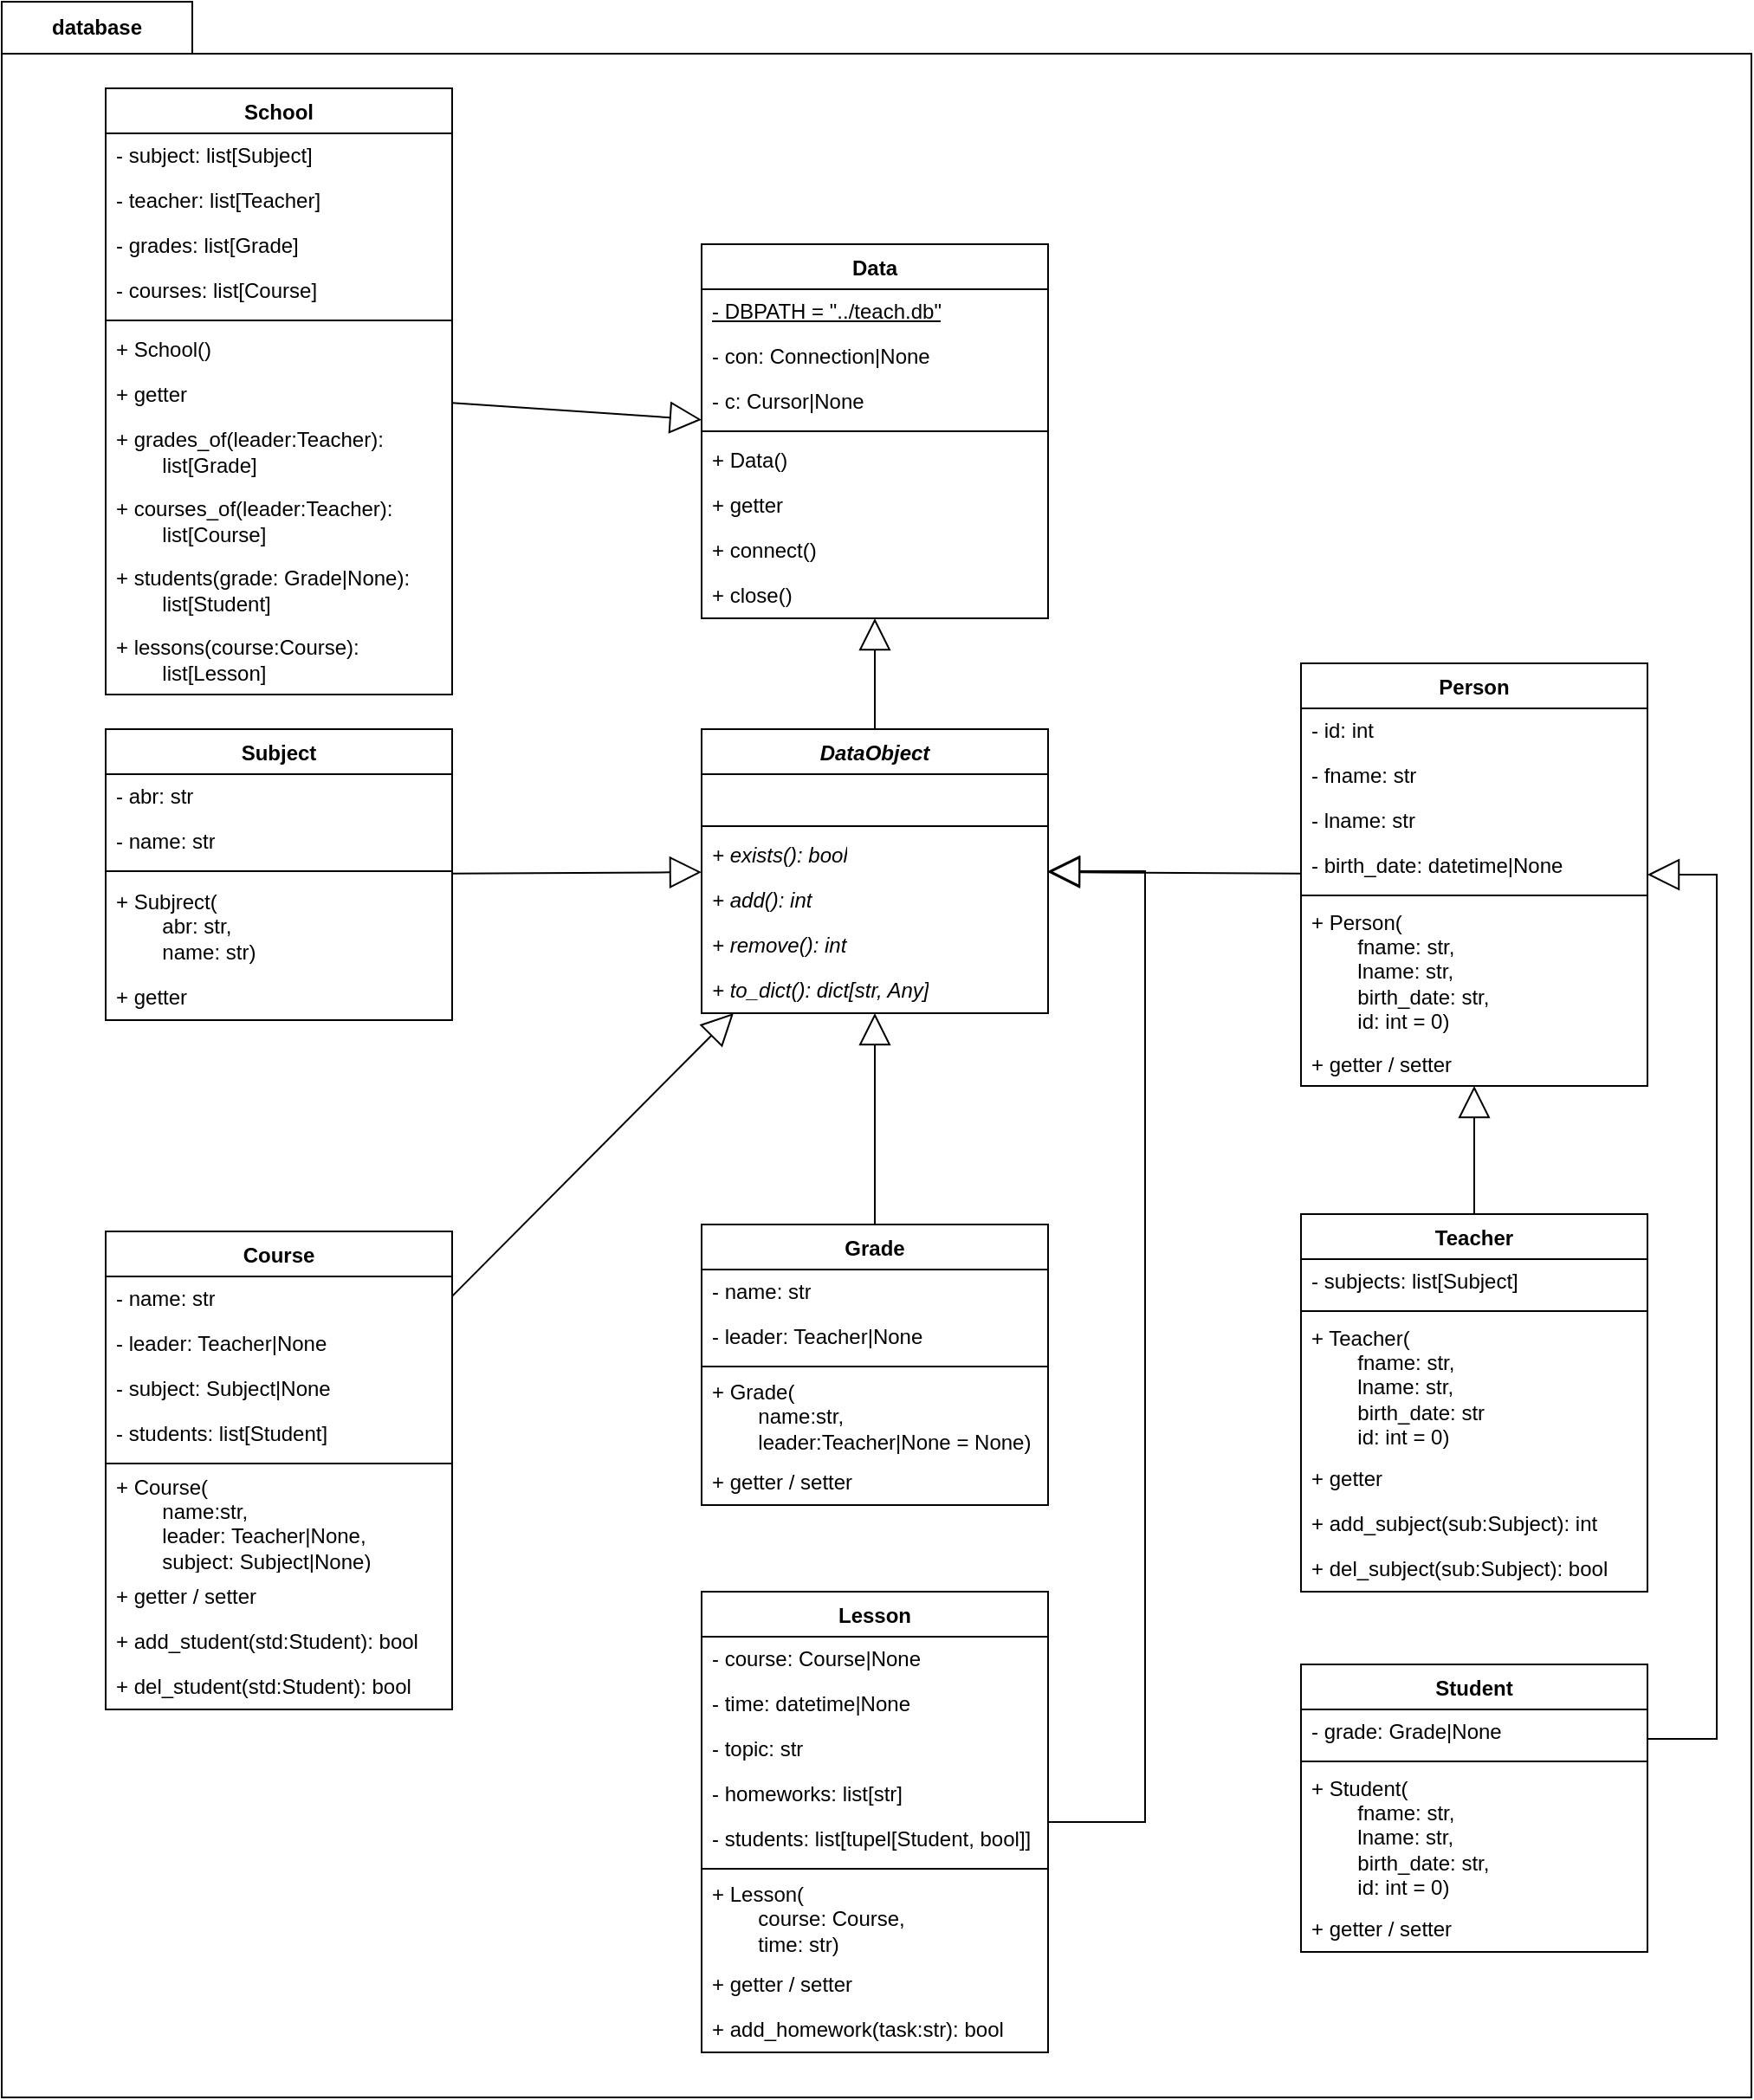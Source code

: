 <mxfile version="26.2.13">
  <diagram name="Page-1" id="PVhxKs5UIoAoCetLRb1k">
    <mxGraphModel dx="1775" dy="617" grid="1" gridSize="10" guides="1" tooltips="1" connect="1" arrows="1" fold="1" page="1" pageScale="1" pageWidth="827" pageHeight="1169" math="0" shadow="0">
      <root>
        <mxCell id="0" />
        <mxCell id="1" parent="0" />
        <mxCell id="Gi3EhoX5HovJHJI8W7zg-54" value="database" style="shape=folder;fontStyle=1;tabWidth=110;tabHeight=30;tabPosition=left;html=1;boundedLbl=1;labelInHeader=1;container=1;collapsible=0;whiteSpace=wrap;" vertex="1" parent="1">
          <mxGeometry x="-90" y="10" width="1010" height="1210" as="geometry" />
        </mxCell>
        <mxCell id="Gi3EhoX5HovJHJI8W7zg-55" value="" style="html=1;strokeColor=none;resizeWidth=1;resizeHeight=1;fillColor=none;part=1;connectable=0;allowArrows=0;deletable=0;whiteSpace=wrap;" vertex="1" parent="Gi3EhoX5HovJHJI8W7zg-54">
          <mxGeometry width="1010" relative="1" as="geometry">
            <mxPoint y="30" as="offset" />
          </mxGeometry>
        </mxCell>
        <mxCell id="Gi3EhoX5HovJHJI8W7zg-212" value="Course" style="swimlane;fontStyle=1;align=center;verticalAlign=top;childLayout=stackLayout;horizontal=1;startSize=26;horizontalStack=0;resizeParent=1;resizeParentMax=0;resizeLast=0;collapsible=1;marginBottom=0;whiteSpace=wrap;html=1;" vertex="1" parent="Gi3EhoX5HovJHJI8W7zg-54">
          <mxGeometry x="60" y="710" width="200" height="276" as="geometry" />
        </mxCell>
        <mxCell id="Gi3EhoX5HovJHJI8W7zg-213" value="- name: str" style="text;strokeColor=none;fillColor=none;align=left;verticalAlign=middle;spacingLeft=4;spacingRight=4;overflow=hidden;rotatable=0;points=[[0,0.5],[1,0.5]];portConstraint=eastwest;whiteSpace=wrap;html=1;" vertex="1" parent="Gi3EhoX5HovJHJI8W7zg-212">
          <mxGeometry y="26" width="200" height="26" as="geometry" />
        </mxCell>
        <mxCell id="Gi3EhoX5HovJHJI8W7zg-214" value="- leader: Teacher|None" style="text;strokeColor=none;fillColor=none;align=left;verticalAlign=middle;spacingLeft=4;spacingRight=4;overflow=hidden;rotatable=0;points=[[0,0.5],[1,0.5]];portConstraint=eastwest;whiteSpace=wrap;html=1;" vertex="1" parent="Gi3EhoX5HovJHJI8W7zg-212">
          <mxGeometry y="52" width="200" height="26" as="geometry" />
        </mxCell>
        <mxCell id="Gi3EhoX5HovJHJI8W7zg-215" value="- subject: Subject|None" style="text;strokeColor=none;fillColor=none;align=left;verticalAlign=middle;spacingLeft=4;spacingRight=4;overflow=hidden;rotatable=0;points=[[0,0.5],[1,0.5]];portConstraint=eastwest;whiteSpace=wrap;html=1;" vertex="1" parent="Gi3EhoX5HovJHJI8W7zg-212">
          <mxGeometry y="78" width="200" height="26" as="geometry" />
        </mxCell>
        <mxCell id="Gi3EhoX5HovJHJI8W7zg-216" value="- students: list[Student]" style="text;strokeColor=none;fillColor=none;align=left;verticalAlign=middle;spacingLeft=4;spacingRight=4;overflow=hidden;rotatable=0;points=[[0,0.5],[1,0.5]];portConstraint=eastwest;whiteSpace=wrap;html=1;" vertex="1" parent="Gi3EhoX5HovJHJI8W7zg-212">
          <mxGeometry y="104" width="200" height="26" as="geometry" />
        </mxCell>
        <mxCell id="Gi3EhoX5HovJHJI8W7zg-217" value="" style="line;strokeWidth=1;fillColor=none;align=left;verticalAlign=middle;spacingTop=-1;spacingLeft=3;spacingRight=3;rotatable=0;labelPosition=right;points=[];portConstraint=eastwest;strokeColor=inherit;" vertex="1" parent="Gi3EhoX5HovJHJI8W7zg-212">
          <mxGeometry y="130" width="200" height="8" as="geometry" />
        </mxCell>
        <mxCell id="Gi3EhoX5HovJHJI8W7zg-218" value="&lt;div&gt;+ Course(&lt;/div&gt;&lt;div&gt;&lt;span style=&quot;white-space: pre;&quot;&gt;&#x9;&lt;/span&gt;name:str,&lt;/div&gt;&lt;div&gt;&lt;span style=&quot;white-space: pre;&quot;&gt;&#x9;&lt;/span&gt;leader: Teacher|None,&lt;/div&gt;&lt;div&gt;&lt;span style=&quot;white-space: pre;&quot;&gt;&#x9;&lt;/span&gt;subject: Subject|None)&lt;br&gt;&lt;/div&gt;" style="text;strokeColor=none;fillColor=none;align=left;verticalAlign=middle;spacingLeft=4;spacingRight=4;overflow=hidden;rotatable=0;points=[[0,0.5],[1,0.5]];portConstraint=eastwest;whiteSpace=wrap;html=1;" vertex="1" parent="Gi3EhoX5HovJHJI8W7zg-212">
          <mxGeometry y="138" width="200" height="60" as="geometry" />
        </mxCell>
        <mxCell id="Gi3EhoX5HovJHJI8W7zg-219" value="+ getter / setter" style="text;strokeColor=none;fillColor=none;align=left;verticalAlign=middle;spacingLeft=4;spacingRight=4;overflow=hidden;rotatable=0;points=[[0,0.5],[1,0.5]];portConstraint=eastwest;whiteSpace=wrap;html=1;" vertex="1" parent="Gi3EhoX5HovJHJI8W7zg-212">
          <mxGeometry y="198" width="200" height="26" as="geometry" />
        </mxCell>
        <mxCell id="Gi3EhoX5HovJHJI8W7zg-220" value="+ add_student(std:Student): bool" style="text;strokeColor=none;fillColor=none;align=left;verticalAlign=middle;spacingLeft=4;spacingRight=4;overflow=hidden;rotatable=0;points=[[0,0.5],[1,0.5]];portConstraint=eastwest;whiteSpace=wrap;html=1;" vertex="1" parent="Gi3EhoX5HovJHJI8W7zg-212">
          <mxGeometry y="224" width="200" height="26" as="geometry" />
        </mxCell>
        <mxCell id="Gi3EhoX5HovJHJI8W7zg-221" value="+ del_student(std:Student): bool" style="text;strokeColor=none;fillColor=none;align=left;verticalAlign=middle;spacingLeft=4;spacingRight=4;overflow=hidden;rotatable=0;points=[[0,0.5],[1,0.5]];portConstraint=eastwest;whiteSpace=wrap;html=1;" vertex="1" parent="Gi3EhoX5HovJHJI8W7zg-212">
          <mxGeometry y="250" width="200" height="26" as="geometry" />
        </mxCell>
        <mxCell id="Gi3EhoX5HovJHJI8W7zg-145" value="Student" style="swimlane;fontStyle=1;align=center;verticalAlign=top;childLayout=stackLayout;horizontal=1;startSize=26;horizontalStack=0;resizeParent=1;resizeParentMax=0;resizeLast=0;collapsible=1;marginBottom=0;whiteSpace=wrap;html=1;" vertex="1" parent="1">
          <mxGeometry x="660" y="970" width="200" height="166" as="geometry" />
        </mxCell>
        <mxCell id="Gi3EhoX5HovJHJI8W7zg-146" value="- grade: Grade|None" style="text;strokeColor=none;fillColor=none;align=left;verticalAlign=middle;spacingLeft=4;spacingRight=4;overflow=hidden;rotatable=0;points=[[0,0.5],[1,0.5]];portConstraint=eastwest;whiteSpace=wrap;html=1;" vertex="1" parent="Gi3EhoX5HovJHJI8W7zg-145">
          <mxGeometry y="26" width="200" height="26" as="geometry" />
        </mxCell>
        <mxCell id="Gi3EhoX5HovJHJI8W7zg-147" value="" style="line;strokeWidth=1;fillColor=none;align=left;verticalAlign=middle;spacingTop=-1;spacingLeft=3;spacingRight=3;rotatable=0;labelPosition=right;points=[];portConstraint=eastwest;strokeColor=inherit;" vertex="1" parent="Gi3EhoX5HovJHJI8W7zg-145">
          <mxGeometry y="52" width="200" height="8" as="geometry" />
        </mxCell>
        <mxCell id="Gi3EhoX5HovJHJI8W7zg-148" value="&lt;div&gt;+ Student(&lt;/div&gt;&lt;div&gt;&lt;span style=&quot;white-space: pre;&quot;&gt;&#x9;&lt;/span&gt;fname: str,&lt;/div&gt;&lt;div&gt;&lt;span style=&quot;white-space: pre;&quot;&gt;&#x9;&lt;/span&gt;lname: str,&lt;/div&gt;&lt;div&gt;&lt;span style=&quot;white-space: pre;&quot;&gt;&#x9;&lt;/span&gt;birth_date: str,&lt;/div&gt;&lt;div&gt;&lt;span style=&quot;white-space: pre;&quot;&gt;&#x9;&lt;/span&gt;id: int = 0)&lt;br&gt;&lt;/div&gt;" style="text;strokeColor=none;fillColor=none;align=left;verticalAlign=middle;spacingLeft=4;spacingRight=4;overflow=hidden;rotatable=0;points=[[0,0.5],[1,0.5]];portConstraint=eastwest;whiteSpace=wrap;html=1;" vertex="1" parent="Gi3EhoX5HovJHJI8W7zg-145">
          <mxGeometry y="60" width="200" height="80" as="geometry" />
        </mxCell>
        <mxCell id="Gi3EhoX5HovJHJI8W7zg-149" value="+ getter / setter" style="text;strokeColor=none;fillColor=none;align=left;verticalAlign=middle;spacingLeft=4;spacingRight=4;overflow=hidden;rotatable=0;points=[[0,0.5],[1,0.5]];portConstraint=eastwest;whiteSpace=wrap;html=1;" vertex="1" parent="Gi3EhoX5HovJHJI8W7zg-145">
          <mxGeometry y="140" width="200" height="26" as="geometry" />
        </mxCell>
        <mxCell id="Gi3EhoX5HovJHJI8W7zg-150" value="Data" style="swimlane;fontStyle=1;align=center;verticalAlign=top;childLayout=stackLayout;horizontal=1;startSize=26;horizontalStack=0;resizeParent=1;resizeParentMax=0;resizeLast=0;collapsible=1;marginBottom=0;whiteSpace=wrap;html=1;" vertex="1" parent="1">
          <mxGeometry x="314" y="150" width="200" height="216" as="geometry" />
        </mxCell>
        <mxCell id="Gi3EhoX5HovJHJI8W7zg-151" value="- DBPATH = &quot;../teach.db&quot;" style="text;strokeColor=none;fillColor=none;align=left;verticalAlign=middle;spacingLeft=4;spacingRight=4;overflow=hidden;rotatable=0;points=[[0,0.5],[1,0.5]];portConstraint=eastwest;whiteSpace=wrap;html=1;fontStyle=4" vertex="1" parent="Gi3EhoX5HovJHJI8W7zg-150">
          <mxGeometry y="26" width="200" height="26" as="geometry" />
        </mxCell>
        <mxCell id="Gi3EhoX5HovJHJI8W7zg-152" value="- con: Connection|None" style="text;strokeColor=none;fillColor=none;align=left;verticalAlign=middle;spacingLeft=4;spacingRight=4;overflow=hidden;rotatable=0;points=[[0,0.5],[1,0.5]];portConstraint=eastwest;whiteSpace=wrap;html=1;" vertex="1" parent="Gi3EhoX5HovJHJI8W7zg-150">
          <mxGeometry y="52" width="200" height="26" as="geometry" />
        </mxCell>
        <mxCell id="Gi3EhoX5HovJHJI8W7zg-153" value="- c: Cursor|None" style="text;strokeColor=none;fillColor=none;align=left;verticalAlign=middle;spacingLeft=4;spacingRight=4;overflow=hidden;rotatable=0;points=[[0,0.5],[1,0.5]];portConstraint=eastwest;whiteSpace=wrap;html=1;" vertex="1" parent="Gi3EhoX5HovJHJI8W7zg-150">
          <mxGeometry y="78" width="200" height="26" as="geometry" />
        </mxCell>
        <mxCell id="Gi3EhoX5HovJHJI8W7zg-154" value="" style="line;strokeWidth=1;fillColor=none;align=left;verticalAlign=middle;spacingTop=-1;spacingLeft=3;spacingRight=3;rotatable=0;labelPosition=right;points=[];portConstraint=eastwest;strokeColor=inherit;" vertex="1" parent="Gi3EhoX5HovJHJI8W7zg-150">
          <mxGeometry y="104" width="200" height="8" as="geometry" />
        </mxCell>
        <mxCell id="Gi3EhoX5HovJHJI8W7zg-155" value="+ Data()" style="text;strokeColor=none;fillColor=none;align=left;verticalAlign=middle;spacingLeft=4;spacingRight=4;overflow=hidden;rotatable=0;points=[[0,0.5],[1,0.5]];portConstraint=eastwest;whiteSpace=wrap;html=1;" vertex="1" parent="Gi3EhoX5HovJHJI8W7zg-150">
          <mxGeometry y="112" width="200" height="26" as="geometry" />
        </mxCell>
        <mxCell id="Gi3EhoX5HovJHJI8W7zg-156" value="+ getter" style="text;strokeColor=none;fillColor=none;align=left;verticalAlign=middle;spacingLeft=4;spacingRight=4;overflow=hidden;rotatable=0;points=[[0,0.5],[1,0.5]];portConstraint=eastwest;whiteSpace=wrap;html=1;" vertex="1" parent="Gi3EhoX5HovJHJI8W7zg-150">
          <mxGeometry y="138" width="200" height="26" as="geometry" />
        </mxCell>
        <mxCell id="Gi3EhoX5HovJHJI8W7zg-157" value="+ connect()" style="text;strokeColor=none;fillColor=none;align=left;verticalAlign=middle;spacingLeft=4;spacingRight=4;overflow=hidden;rotatable=0;points=[[0,0.5],[1,0.5]];portConstraint=eastwest;whiteSpace=wrap;html=1;" vertex="1" parent="Gi3EhoX5HovJHJI8W7zg-150">
          <mxGeometry y="164" width="200" height="26" as="geometry" />
        </mxCell>
        <mxCell id="Gi3EhoX5HovJHJI8W7zg-158" value="+ close()" style="text;strokeColor=none;fillColor=none;align=left;verticalAlign=middle;spacingLeft=4;spacingRight=4;overflow=hidden;rotatable=0;points=[[0,0.5],[1,0.5]];portConstraint=eastwest;whiteSpace=wrap;html=1;" vertex="1" parent="Gi3EhoX5HovJHJI8W7zg-150">
          <mxGeometry y="190" width="200" height="26" as="geometry" />
        </mxCell>
        <mxCell id="Gi3EhoX5HovJHJI8W7zg-159" value="DataObject" style="swimlane;fontStyle=3;align=center;verticalAlign=top;childLayout=stackLayout;horizontal=1;startSize=26;horizontalStack=0;resizeParent=1;resizeParentMax=0;resizeLast=0;collapsible=1;marginBottom=0;whiteSpace=wrap;html=1;" vertex="1" parent="1">
          <mxGeometry x="314" y="430" width="200" height="164" as="geometry" />
        </mxCell>
        <mxCell id="Gi3EhoX5HovJHJI8W7zg-160" value="&amp;nbsp;" style="text;strokeColor=none;fillColor=none;align=left;verticalAlign=middle;spacingLeft=4;spacingRight=4;overflow=hidden;rotatable=0;points=[[0,0.5],[1,0.5]];portConstraint=eastwest;whiteSpace=wrap;html=1;" vertex="1" parent="Gi3EhoX5HovJHJI8W7zg-159">
          <mxGeometry y="26" width="200" height="26" as="geometry" />
        </mxCell>
        <mxCell id="Gi3EhoX5HovJHJI8W7zg-161" value="" style="line;strokeWidth=1;fillColor=none;align=left;verticalAlign=middle;spacingTop=-1;spacingLeft=3;spacingRight=3;rotatable=0;labelPosition=right;points=[];portConstraint=eastwest;strokeColor=inherit;" vertex="1" parent="Gi3EhoX5HovJHJI8W7zg-159">
          <mxGeometry y="52" width="200" height="8" as="geometry" />
        </mxCell>
        <mxCell id="Gi3EhoX5HovJHJI8W7zg-162" value="+ exists(): bool" style="text;strokeColor=none;fillColor=none;align=left;verticalAlign=middle;spacingLeft=4;spacingRight=4;overflow=hidden;rotatable=0;points=[[0,0.5],[1,0.5]];portConstraint=eastwest;whiteSpace=wrap;html=1;fontStyle=2" vertex="1" parent="Gi3EhoX5HovJHJI8W7zg-159">
          <mxGeometry y="60" width="200" height="26" as="geometry" />
        </mxCell>
        <mxCell id="Gi3EhoX5HovJHJI8W7zg-163" value="+ add(): int" style="text;strokeColor=none;fillColor=none;align=left;verticalAlign=middle;spacingLeft=4;spacingRight=4;overflow=hidden;rotatable=0;points=[[0,0.5],[1,0.5]];portConstraint=eastwest;whiteSpace=wrap;html=1;fontStyle=2" vertex="1" parent="Gi3EhoX5HovJHJI8W7zg-159">
          <mxGeometry y="86" width="200" height="26" as="geometry" />
        </mxCell>
        <mxCell id="Gi3EhoX5HovJHJI8W7zg-164" value="+ remove(): int" style="text;strokeColor=none;fillColor=none;align=left;verticalAlign=middle;spacingLeft=4;spacingRight=4;overflow=hidden;rotatable=0;points=[[0,0.5],[1,0.5]];portConstraint=eastwest;whiteSpace=wrap;html=1;fontStyle=2" vertex="1" parent="Gi3EhoX5HovJHJI8W7zg-159">
          <mxGeometry y="112" width="200" height="26" as="geometry" />
        </mxCell>
        <mxCell id="Gi3EhoX5HovJHJI8W7zg-165" value="+ to_dict(): dict[str, Any]" style="text;strokeColor=none;fillColor=none;align=left;verticalAlign=middle;spacingLeft=4;spacingRight=4;overflow=hidden;rotatable=0;points=[[0,0.5],[1,0.5]];portConstraint=eastwest;whiteSpace=wrap;html=1;fontStyle=2" vertex="1" parent="Gi3EhoX5HovJHJI8W7zg-159">
          <mxGeometry y="138" width="200" height="26" as="geometry" />
        </mxCell>
        <mxCell id="Gi3EhoX5HovJHJI8W7zg-166" value="" style="endArrow=block;endSize=16;endFill=0;html=1;rounded=0;edgeStyle=orthogonalEdgeStyle;" edge="1" parent="1" source="Gi3EhoX5HovJHJI8W7zg-145" target="Gi3EhoX5HovJHJI8W7zg-175">
          <mxGeometry width="160" relative="1" as="geometry">
            <mxPoint x="604" y="890" as="sourcePoint" />
            <mxPoint x="764" y="890" as="targetPoint" />
            <Array as="points">
              <mxPoint x="900" y="1013" />
              <mxPoint x="900" y="514" />
            </Array>
          </mxGeometry>
        </mxCell>
        <mxCell id="Gi3EhoX5HovJHJI8W7zg-167" value="" style="endArrow=block;endSize=16;endFill=0;html=1;rounded=0;" edge="1" parent="1" source="Gi3EhoX5HovJHJI8W7zg-159" target="Gi3EhoX5HovJHJI8W7zg-150">
          <mxGeometry width="160" relative="1" as="geometry">
            <mxPoint x="310" y="540" as="sourcePoint" />
            <mxPoint x="470" y="540" as="targetPoint" />
          </mxGeometry>
        </mxCell>
        <mxCell id="Gi3EhoX5HovJHJI8W7zg-168" value="Subject" style="swimlane;fontStyle=1;align=center;verticalAlign=top;childLayout=stackLayout;horizontal=1;startSize=26;horizontalStack=0;resizeParent=1;resizeParentMax=0;resizeLast=0;collapsible=1;marginBottom=0;whiteSpace=wrap;html=1;" vertex="1" parent="1">
          <mxGeometry x="-30" y="430" width="200" height="168" as="geometry" />
        </mxCell>
        <mxCell id="Gi3EhoX5HovJHJI8W7zg-169" value="- abr: str" style="text;strokeColor=none;fillColor=none;align=left;verticalAlign=middle;spacingLeft=4;spacingRight=4;overflow=hidden;rotatable=0;points=[[0,0.5],[1,0.5]];portConstraint=eastwest;whiteSpace=wrap;html=1;" vertex="1" parent="Gi3EhoX5HovJHJI8W7zg-168">
          <mxGeometry y="26" width="200" height="26" as="geometry" />
        </mxCell>
        <mxCell id="Gi3EhoX5HovJHJI8W7zg-170" value="- name: str" style="text;strokeColor=none;fillColor=none;align=left;verticalAlign=middle;spacingLeft=4;spacingRight=4;overflow=hidden;rotatable=0;points=[[0,0.5],[1,0.5]];portConstraint=eastwest;whiteSpace=wrap;html=1;" vertex="1" parent="Gi3EhoX5HovJHJI8W7zg-168">
          <mxGeometry y="52" width="200" height="26" as="geometry" />
        </mxCell>
        <mxCell id="Gi3EhoX5HovJHJI8W7zg-171" value="" style="line;strokeWidth=1;fillColor=none;align=left;verticalAlign=middle;spacingTop=-1;spacingLeft=3;spacingRight=3;rotatable=0;labelPosition=right;points=[];portConstraint=eastwest;strokeColor=inherit;" vertex="1" parent="Gi3EhoX5HovJHJI8W7zg-168">
          <mxGeometry y="78" width="200" height="8" as="geometry" />
        </mxCell>
        <mxCell id="Gi3EhoX5HovJHJI8W7zg-172" value="&lt;div&gt;+ Subjrect(&lt;/div&gt;&lt;div&gt;&lt;span style=&quot;white-space: pre;&quot;&gt;&#x9;&lt;/span&gt;abr: str,&lt;/div&gt;&lt;div&gt;&lt;span style=&quot;white-space: pre;&quot;&gt;&#x9;&lt;/span&gt;name: str)&lt;br&gt;&lt;/div&gt;" style="text;strokeColor=none;fillColor=none;align=left;verticalAlign=middle;spacingLeft=4;spacingRight=4;overflow=hidden;rotatable=0;points=[[0,0.5],[1,0.5]];portConstraint=eastwest;whiteSpace=wrap;html=1;" vertex="1" parent="Gi3EhoX5HovJHJI8W7zg-168">
          <mxGeometry y="86" width="200" height="56" as="geometry" />
        </mxCell>
        <mxCell id="Gi3EhoX5HovJHJI8W7zg-173" value="+ getter" style="text;strokeColor=none;fillColor=none;align=left;verticalAlign=middle;spacingLeft=4;spacingRight=4;overflow=hidden;rotatable=0;points=[[0,0.5],[1,0.5]];portConstraint=eastwest;whiteSpace=wrap;html=1;" vertex="1" parent="Gi3EhoX5HovJHJI8W7zg-168">
          <mxGeometry y="142" width="200" height="26" as="geometry" />
        </mxCell>
        <mxCell id="Gi3EhoX5HovJHJI8W7zg-174" value="" style="endArrow=block;endSize=16;endFill=0;html=1;rounded=0;" edge="1" parent="1" source="Gi3EhoX5HovJHJI8W7zg-168" target="Gi3EhoX5HovJHJI8W7zg-159">
          <mxGeometry width="160" relative="1" as="geometry">
            <mxPoint x="120" y="550" as="sourcePoint" />
            <mxPoint x="280" y="550" as="targetPoint" />
          </mxGeometry>
        </mxCell>
        <mxCell id="Gi3EhoX5HovJHJI8W7zg-175" value="Person" style="swimlane;fontStyle=1;align=center;verticalAlign=top;childLayout=stackLayout;horizontal=1;startSize=26;horizontalStack=0;resizeParent=1;resizeParentMax=0;resizeLast=0;collapsible=1;marginBottom=0;whiteSpace=wrap;html=1;" vertex="1" parent="1">
          <mxGeometry x="660" y="392" width="200" height="244" as="geometry" />
        </mxCell>
        <mxCell id="Gi3EhoX5HovJHJI8W7zg-176" value="- id: int" style="text;strokeColor=none;fillColor=none;align=left;verticalAlign=middle;spacingLeft=4;spacingRight=4;overflow=hidden;rotatable=0;points=[[0,0.5],[1,0.5]];portConstraint=eastwest;whiteSpace=wrap;html=1;" vertex="1" parent="Gi3EhoX5HovJHJI8W7zg-175">
          <mxGeometry y="26" width="200" height="26" as="geometry" />
        </mxCell>
        <mxCell id="Gi3EhoX5HovJHJI8W7zg-177" value="- fname: str" style="text;strokeColor=none;fillColor=none;align=left;verticalAlign=middle;spacingLeft=4;spacingRight=4;overflow=hidden;rotatable=0;points=[[0,0.5],[1,0.5]];portConstraint=eastwest;whiteSpace=wrap;html=1;" vertex="1" parent="Gi3EhoX5HovJHJI8W7zg-175">
          <mxGeometry y="52" width="200" height="26" as="geometry" />
        </mxCell>
        <mxCell id="Gi3EhoX5HovJHJI8W7zg-178" value="- lname: str" style="text;strokeColor=none;fillColor=none;align=left;verticalAlign=middle;spacingLeft=4;spacingRight=4;overflow=hidden;rotatable=0;points=[[0,0.5],[1,0.5]];portConstraint=eastwest;whiteSpace=wrap;html=1;" vertex="1" parent="Gi3EhoX5HovJHJI8W7zg-175">
          <mxGeometry y="78" width="200" height="26" as="geometry" />
        </mxCell>
        <mxCell id="Gi3EhoX5HovJHJI8W7zg-179" value="- birth_date: datetime|None" style="text;strokeColor=none;fillColor=none;align=left;verticalAlign=middle;spacingLeft=4;spacingRight=4;overflow=hidden;rotatable=0;points=[[0,0.5],[1,0.5]];portConstraint=eastwest;whiteSpace=wrap;html=1;" vertex="1" parent="Gi3EhoX5HovJHJI8W7zg-175">
          <mxGeometry y="104" width="200" height="26" as="geometry" />
        </mxCell>
        <mxCell id="Gi3EhoX5HovJHJI8W7zg-180" value="" style="line;strokeWidth=1;fillColor=none;align=left;verticalAlign=middle;spacingTop=-1;spacingLeft=3;spacingRight=3;rotatable=0;labelPosition=right;points=[];portConstraint=eastwest;strokeColor=inherit;" vertex="1" parent="Gi3EhoX5HovJHJI8W7zg-175">
          <mxGeometry y="130" width="200" height="8" as="geometry" />
        </mxCell>
        <mxCell id="Gi3EhoX5HovJHJI8W7zg-181" value="&lt;div&gt;+ Person(&lt;/div&gt;&lt;div&gt;&lt;span style=&quot;white-space: pre;&quot;&gt;&#x9;&lt;/span&gt;fname: str,&lt;/div&gt;&lt;div&gt;&lt;span style=&quot;white-space: pre;&quot;&gt;&#x9;&lt;/span&gt;lname: str,&lt;/div&gt;&lt;div&gt;&lt;span style=&quot;white-space: pre;&quot;&gt;&#x9;&lt;/span&gt;birth_date: str,&lt;/div&gt;&lt;div&gt;&lt;span style=&quot;white-space: pre;&quot;&gt;&#x9;&lt;/span&gt;id: int = 0)&lt;br&gt;&lt;/div&gt;" style="text;strokeColor=none;fillColor=none;align=left;verticalAlign=middle;spacingLeft=4;spacingRight=4;overflow=hidden;rotatable=0;points=[[0,0.5],[1,0.5]];portConstraint=eastwest;whiteSpace=wrap;html=1;" vertex="1" parent="Gi3EhoX5HovJHJI8W7zg-175">
          <mxGeometry y="138" width="200" height="80" as="geometry" />
        </mxCell>
        <mxCell id="Gi3EhoX5HovJHJI8W7zg-182" value="+ getter / setter" style="text;strokeColor=none;fillColor=none;align=left;verticalAlign=top;spacingLeft=4;spacingRight=4;overflow=hidden;rotatable=0;points=[[0,0.5],[1,0.5]];portConstraint=eastwest;whiteSpace=wrap;html=1;" vertex="1" parent="Gi3EhoX5HovJHJI8W7zg-175">
          <mxGeometry y="218" width="200" height="26" as="geometry" />
        </mxCell>
        <mxCell id="Gi3EhoX5HovJHJI8W7zg-183" value="" style="endArrow=block;endSize=16;endFill=0;html=1;rounded=0;" edge="1" parent="1" source="Gi3EhoX5HovJHJI8W7zg-175" target="Gi3EhoX5HovJHJI8W7zg-159">
          <mxGeometry width="160" relative="1" as="geometry">
            <mxPoint x="414" y="660" as="sourcePoint" />
            <mxPoint x="574" y="660" as="targetPoint" />
          </mxGeometry>
        </mxCell>
        <mxCell id="Gi3EhoX5HovJHJI8W7zg-184" value="Teacher" style="swimlane;fontStyle=1;align=center;verticalAlign=top;childLayout=stackLayout;horizontal=1;startSize=26;horizontalStack=0;resizeParent=1;resizeParentMax=0;resizeLast=0;collapsible=1;marginBottom=0;whiteSpace=wrap;html=1;" vertex="1" parent="1">
          <mxGeometry x="660" y="710" width="200" height="218" as="geometry" />
        </mxCell>
        <mxCell id="Gi3EhoX5HovJHJI8W7zg-185" value="- subjects: list[Subject]" style="text;strokeColor=none;fillColor=none;align=left;verticalAlign=middle;spacingLeft=4;spacingRight=4;overflow=hidden;rotatable=0;points=[[0,0.5],[1,0.5]];portConstraint=eastwest;whiteSpace=wrap;html=1;" vertex="1" parent="Gi3EhoX5HovJHJI8W7zg-184">
          <mxGeometry y="26" width="200" height="26" as="geometry" />
        </mxCell>
        <mxCell id="Gi3EhoX5HovJHJI8W7zg-186" value="" style="line;strokeWidth=1;fillColor=none;align=left;verticalAlign=middle;spacingTop=-1;spacingLeft=3;spacingRight=3;rotatable=0;labelPosition=right;points=[];portConstraint=eastwest;strokeColor=inherit;" vertex="1" parent="Gi3EhoX5HovJHJI8W7zg-184">
          <mxGeometry y="52" width="200" height="8" as="geometry" />
        </mxCell>
        <mxCell id="Gi3EhoX5HovJHJI8W7zg-187" value="&lt;div&gt;+ Teacher(&lt;/div&gt;&lt;div&gt;&lt;span style=&quot;white-space: pre;&quot;&gt;&#x9;&lt;/span&gt;fname: str,&lt;/div&gt;&lt;div&gt;&lt;span style=&quot;white-space: pre;&quot;&gt;&#x9;&lt;/span&gt;lname: str,&lt;/div&gt;&lt;div&gt;&lt;span style=&quot;white-space: pre;&quot;&gt;&#x9;&lt;/span&gt;birth_date: str&lt;/div&gt;&lt;div&gt;&lt;span style=&quot;white-space: pre;&quot;&gt;&#x9;&lt;/span&gt;id: int = 0)&lt;br&gt;&lt;/div&gt;" style="text;strokeColor=none;fillColor=none;align=left;verticalAlign=middle;spacingLeft=4;spacingRight=4;overflow=hidden;rotatable=0;points=[[0,0.5],[1,0.5]];portConstraint=eastwest;whiteSpace=wrap;html=1;" vertex="1" parent="Gi3EhoX5HovJHJI8W7zg-184">
          <mxGeometry y="60" width="200" height="80" as="geometry" />
        </mxCell>
        <mxCell id="Gi3EhoX5HovJHJI8W7zg-188" value="+ getter" style="text;strokeColor=none;fillColor=none;align=left;verticalAlign=middle;spacingLeft=4;spacingRight=4;overflow=hidden;rotatable=0;points=[[0,0.5],[1,0.5]];portConstraint=eastwest;whiteSpace=wrap;html=1;" vertex="1" parent="Gi3EhoX5HovJHJI8W7zg-184">
          <mxGeometry y="140" width="200" height="26" as="geometry" />
        </mxCell>
        <mxCell id="Gi3EhoX5HovJHJI8W7zg-189" value="+ add_subject(sub:Subject): int" style="text;strokeColor=none;fillColor=none;align=left;verticalAlign=middle;spacingLeft=4;spacingRight=4;overflow=hidden;rotatable=0;points=[[0,0.5],[1,0.5]];portConstraint=eastwest;whiteSpace=wrap;html=1;" vertex="1" parent="Gi3EhoX5HovJHJI8W7zg-184">
          <mxGeometry y="166" width="200" height="26" as="geometry" />
        </mxCell>
        <mxCell id="Gi3EhoX5HovJHJI8W7zg-190" value="+ del_subject(sub:Subject): bool" style="text;strokeColor=none;fillColor=none;align=left;verticalAlign=middle;spacingLeft=4;spacingRight=4;overflow=hidden;rotatable=0;points=[[0,0.5],[1,0.5]];portConstraint=eastwest;whiteSpace=wrap;html=1;" vertex="1" parent="Gi3EhoX5HovJHJI8W7zg-184">
          <mxGeometry y="192" width="200" height="26" as="geometry" />
        </mxCell>
        <mxCell id="Gi3EhoX5HovJHJI8W7zg-191" value="" style="endArrow=block;endSize=16;endFill=0;html=1;rounded=0;" edge="1" parent="1" source="Gi3EhoX5HovJHJI8W7zg-184" target="Gi3EhoX5HovJHJI8W7zg-175">
          <mxGeometry width="160" relative="1" as="geometry">
            <mxPoint x="604" y="650" as="sourcePoint" />
            <mxPoint x="764" y="650" as="targetPoint" />
          </mxGeometry>
        </mxCell>
        <mxCell id="Gi3EhoX5HovJHJI8W7zg-192" value="Grade" style="swimlane;fontStyle=1;align=center;verticalAlign=top;childLayout=stackLayout;horizontal=1;startSize=26;horizontalStack=0;resizeParent=1;resizeParentMax=0;resizeLast=0;collapsible=1;marginBottom=0;whiteSpace=wrap;html=1;" vertex="1" parent="1">
          <mxGeometry x="314" y="716" width="200" height="162" as="geometry" />
        </mxCell>
        <mxCell id="Gi3EhoX5HovJHJI8W7zg-193" value="- name: str" style="text;strokeColor=none;fillColor=none;align=left;verticalAlign=middle;spacingLeft=4;spacingRight=4;overflow=hidden;rotatable=0;points=[[0,0.5],[1,0.5]];portConstraint=eastwest;whiteSpace=wrap;html=1;" vertex="1" parent="Gi3EhoX5HovJHJI8W7zg-192">
          <mxGeometry y="26" width="200" height="26" as="geometry" />
        </mxCell>
        <mxCell id="Gi3EhoX5HovJHJI8W7zg-194" value="- leader: Teacher|None" style="text;strokeColor=none;fillColor=none;align=left;verticalAlign=middle;spacingLeft=4;spacingRight=4;overflow=hidden;rotatable=0;points=[[0,0.5],[1,0.5]];portConstraint=eastwest;whiteSpace=wrap;html=1;" vertex="1" parent="Gi3EhoX5HovJHJI8W7zg-192">
          <mxGeometry y="52" width="200" height="26" as="geometry" />
        </mxCell>
        <mxCell id="Gi3EhoX5HovJHJI8W7zg-195" value="" style="line;strokeWidth=1;fillColor=none;align=left;verticalAlign=middle;spacingTop=-1;spacingLeft=3;spacingRight=3;rotatable=0;labelPosition=right;points=[];portConstraint=eastwest;strokeColor=inherit;" vertex="1" parent="Gi3EhoX5HovJHJI8W7zg-192">
          <mxGeometry y="78" width="200" height="8" as="geometry" />
        </mxCell>
        <mxCell id="Gi3EhoX5HovJHJI8W7zg-196" value="&lt;div&gt;+ Grade(&lt;/div&gt;&lt;div&gt;&lt;span style=&quot;white-space: pre;&quot;&gt;&#x9;&lt;/span&gt;name:str,&lt;/div&gt;&lt;div&gt;&lt;span style=&quot;white-space: pre;&quot;&gt;&#x9;&lt;/span&gt;leader:Teacher|None = None)&lt;/div&gt;" style="text;strokeColor=none;fillColor=none;align=left;verticalAlign=middle;spacingLeft=4;spacingRight=4;overflow=hidden;rotatable=0;points=[[0,0.5],[1,0.5]];portConstraint=eastwest;whiteSpace=wrap;html=1;" vertex="1" parent="Gi3EhoX5HovJHJI8W7zg-192">
          <mxGeometry y="86" width="200" height="50" as="geometry" />
        </mxCell>
        <mxCell id="Gi3EhoX5HovJHJI8W7zg-197" value="+ getter / setter" style="text;strokeColor=none;fillColor=none;align=left;verticalAlign=middle;spacingLeft=4;spacingRight=4;overflow=hidden;rotatable=0;points=[[0,0.5],[1,0.5]];portConstraint=eastwest;whiteSpace=wrap;html=1;" vertex="1" parent="Gi3EhoX5HovJHJI8W7zg-192">
          <mxGeometry y="136" width="200" height="26" as="geometry" />
        </mxCell>
        <mxCell id="Gi3EhoX5HovJHJI8W7zg-198" value="" style="endArrow=block;endSize=16;endFill=0;html=1;rounded=0;" edge="1" parent="1" source="Gi3EhoX5HovJHJI8W7zg-192" target="Gi3EhoX5HovJHJI8W7zg-159">
          <mxGeometry width="160" relative="1" as="geometry">
            <mxPoint x="258" y="636" as="sourcePoint" />
            <mxPoint x="418" y="636" as="targetPoint" />
          </mxGeometry>
        </mxCell>
        <mxCell id="Gi3EhoX5HovJHJI8W7zg-199" value="School" style="swimlane;fontStyle=1;align=center;verticalAlign=top;childLayout=stackLayout;horizontal=1;startSize=26;horizontalStack=0;resizeParent=1;resizeParentMax=0;resizeLast=0;collapsible=1;marginBottom=0;whiteSpace=wrap;html=1;" vertex="1" parent="1">
          <mxGeometry x="-30" y="60" width="200" height="350" as="geometry" />
        </mxCell>
        <mxCell id="Gi3EhoX5HovJHJI8W7zg-200" value="- subject: list[Subject]" style="text;strokeColor=none;fillColor=none;align=left;verticalAlign=middle;spacingLeft=4;spacingRight=4;overflow=hidden;rotatable=0;points=[[0,0.5],[1,0.5]];portConstraint=eastwest;whiteSpace=wrap;html=1;" vertex="1" parent="Gi3EhoX5HovJHJI8W7zg-199">
          <mxGeometry y="26" width="200" height="26" as="geometry" />
        </mxCell>
        <mxCell id="Gi3EhoX5HovJHJI8W7zg-201" value="- teacher: list[Teacher]" style="text;strokeColor=none;fillColor=none;align=left;verticalAlign=middle;spacingLeft=4;spacingRight=4;overflow=hidden;rotatable=0;points=[[0,0.5],[1,0.5]];portConstraint=eastwest;whiteSpace=wrap;html=1;" vertex="1" parent="Gi3EhoX5HovJHJI8W7zg-199">
          <mxGeometry y="52" width="200" height="26" as="geometry" />
        </mxCell>
        <mxCell id="Gi3EhoX5HovJHJI8W7zg-202" value="- grades: list[Grade]" style="text;strokeColor=none;fillColor=none;align=left;verticalAlign=middle;spacingLeft=4;spacingRight=4;overflow=hidden;rotatable=0;points=[[0,0.5],[1,0.5]];portConstraint=eastwest;whiteSpace=wrap;html=1;" vertex="1" parent="Gi3EhoX5HovJHJI8W7zg-199">
          <mxGeometry y="78" width="200" height="26" as="geometry" />
        </mxCell>
        <mxCell id="Gi3EhoX5HovJHJI8W7zg-203" value="- courses: list[Course]" style="text;strokeColor=none;fillColor=none;align=left;verticalAlign=middle;spacingLeft=4;spacingRight=4;overflow=hidden;rotatable=0;points=[[0,0.5],[1,0.5]];portConstraint=eastwest;whiteSpace=wrap;html=1;" vertex="1" parent="Gi3EhoX5HovJHJI8W7zg-199">
          <mxGeometry y="104" width="200" height="26" as="geometry" />
        </mxCell>
        <mxCell id="Gi3EhoX5HovJHJI8W7zg-204" value="" style="line;strokeWidth=1;fillColor=none;align=left;verticalAlign=middle;spacingTop=-1;spacingLeft=3;spacingRight=3;rotatable=0;labelPosition=right;points=[];portConstraint=eastwest;strokeColor=inherit;" vertex="1" parent="Gi3EhoX5HovJHJI8W7zg-199">
          <mxGeometry y="130" width="200" height="8" as="geometry" />
        </mxCell>
        <mxCell id="Gi3EhoX5HovJHJI8W7zg-205" value="+ School()" style="text;strokeColor=none;fillColor=none;align=left;verticalAlign=middle;spacingLeft=4;spacingRight=4;overflow=hidden;rotatable=0;points=[[0,0.5],[1,0.5]];portConstraint=eastwest;whiteSpace=wrap;html=1;" vertex="1" parent="Gi3EhoX5HovJHJI8W7zg-199">
          <mxGeometry y="138" width="200" height="26" as="geometry" />
        </mxCell>
        <mxCell id="Gi3EhoX5HovJHJI8W7zg-206" value="+ getter" style="text;strokeColor=none;fillColor=none;align=left;verticalAlign=middle;spacingLeft=4;spacingRight=4;overflow=hidden;rotatable=0;points=[[0,0.5],[1,0.5]];portConstraint=eastwest;whiteSpace=wrap;html=1;" vertex="1" parent="Gi3EhoX5HovJHJI8W7zg-199">
          <mxGeometry y="164" width="200" height="26" as="geometry" />
        </mxCell>
        <mxCell id="Gi3EhoX5HovJHJI8W7zg-207" value="&lt;div&gt;+ grades_of(leader:Teacher):&lt;/div&gt;&lt;div&gt;&lt;span style=&quot;white-space: pre;&quot;&gt;&#x9;&lt;/span&gt;list[Grade]&lt;br&gt;&lt;/div&gt;" style="text;strokeColor=none;fillColor=none;align=left;verticalAlign=middle;spacingLeft=4;spacingRight=4;overflow=hidden;rotatable=0;points=[[0,0.5],[1,0.5]];portConstraint=eastwest;whiteSpace=wrap;html=1;" vertex="1" parent="Gi3EhoX5HovJHJI8W7zg-199">
          <mxGeometry y="190" width="200" height="40" as="geometry" />
        </mxCell>
        <mxCell id="Gi3EhoX5HovJHJI8W7zg-208" value="&lt;div&gt;+ courses_of(leader:Teacher):&lt;/div&gt;&lt;div&gt;&lt;span style=&quot;white-space: pre;&quot;&gt;&#x9;&lt;/span&gt;list[Course]&lt;br&gt;&lt;/div&gt;" style="text;strokeColor=none;fillColor=none;align=left;verticalAlign=middle;spacingLeft=4;spacingRight=4;overflow=hidden;rotatable=0;points=[[0,0.5],[1,0.5]];portConstraint=eastwest;whiteSpace=wrap;html=1;" vertex="1" parent="Gi3EhoX5HovJHJI8W7zg-199">
          <mxGeometry y="230" width="200" height="40" as="geometry" />
        </mxCell>
        <mxCell id="Gi3EhoX5HovJHJI8W7zg-209" value="&lt;div&gt;+ students(grade: Grade|None):&lt;/div&gt;&lt;div&gt;&lt;span style=&quot;white-space: pre;&quot;&gt;&#x9;&lt;/span&gt;list[Student]&lt;br&gt;&lt;/div&gt;" style="text;strokeColor=none;fillColor=none;align=left;verticalAlign=middle;spacingLeft=4;spacingRight=4;overflow=hidden;rotatable=0;points=[[0,0.5],[1,0.5]];portConstraint=eastwest;whiteSpace=wrap;html=1;" vertex="1" parent="Gi3EhoX5HovJHJI8W7zg-199">
          <mxGeometry y="270" width="200" height="40" as="geometry" />
        </mxCell>
        <mxCell id="Gi3EhoX5HovJHJI8W7zg-210" value="&lt;div&gt;+ lessons(course:Course):&lt;/div&gt;&lt;div&gt;&lt;span style=&quot;white-space: pre;&quot;&gt;&#x9;&lt;/span&gt;list[Lesson]&lt;br&gt;&lt;/div&gt;" style="text;strokeColor=none;fillColor=none;align=left;verticalAlign=middle;spacingLeft=4;spacingRight=4;overflow=hidden;rotatable=0;points=[[0,0.5],[1,0.5]];portConstraint=eastwest;whiteSpace=wrap;html=1;" vertex="1" parent="Gi3EhoX5HovJHJI8W7zg-199">
          <mxGeometry y="310" width="200" height="40" as="geometry" />
        </mxCell>
        <mxCell id="Gi3EhoX5HovJHJI8W7zg-211" value="" style="endArrow=block;endSize=16;endFill=0;html=1;rounded=0;" edge="1" parent="1" source="Gi3EhoX5HovJHJI8W7zg-199" target="Gi3EhoX5HovJHJI8W7zg-150">
          <mxGeometry width="160" relative="1" as="geometry">
            <mxPoint x="60.0" y="110" as="sourcePoint" />
            <mxPoint x="70" y="90" as="targetPoint" />
          </mxGeometry>
        </mxCell>
        <mxCell id="Gi3EhoX5HovJHJI8W7zg-222" value="" style="endArrow=block;endSize=16;endFill=0;html=1;rounded=0;" edge="1" parent="1" source="Gi3EhoX5HovJHJI8W7zg-212" target="Gi3EhoX5HovJHJI8W7zg-159">
          <mxGeometry width="160" relative="1" as="geometry">
            <mxPoint x="70.0" y="680" as="sourcePoint" />
            <mxPoint x="80" y="660" as="targetPoint" />
          </mxGeometry>
        </mxCell>
        <mxCell id="Gi3EhoX5HovJHJI8W7zg-223" value="Lesson" style="swimlane;fontStyle=1;align=center;verticalAlign=top;childLayout=stackLayout;horizontal=1;startSize=26;horizontalStack=0;resizeParent=1;resizeParentMax=0;resizeLast=0;collapsible=1;marginBottom=0;whiteSpace=wrap;html=1;" vertex="1" parent="1">
          <mxGeometry x="314" y="928" width="200" height="266" as="geometry" />
        </mxCell>
        <mxCell id="Gi3EhoX5HovJHJI8W7zg-224" value="- course: Course|None" style="text;strokeColor=none;fillColor=none;align=left;verticalAlign=middle;spacingLeft=4;spacingRight=4;overflow=hidden;rotatable=0;points=[[0,0.5],[1,0.5]];portConstraint=eastwest;whiteSpace=wrap;html=1;" vertex="1" parent="Gi3EhoX5HovJHJI8W7zg-223">
          <mxGeometry y="26" width="200" height="26" as="geometry" />
        </mxCell>
        <mxCell id="Gi3EhoX5HovJHJI8W7zg-225" value="- time: datetime|None" style="text;strokeColor=none;fillColor=none;align=left;verticalAlign=middle;spacingLeft=4;spacingRight=4;overflow=hidden;rotatable=0;points=[[0,0.5],[1,0.5]];portConstraint=eastwest;whiteSpace=wrap;html=1;" vertex="1" parent="Gi3EhoX5HovJHJI8W7zg-223">
          <mxGeometry y="52" width="200" height="26" as="geometry" />
        </mxCell>
        <mxCell id="Gi3EhoX5HovJHJI8W7zg-226" value="- topic: str" style="text;strokeColor=none;fillColor=none;align=left;verticalAlign=middle;spacingLeft=4;spacingRight=4;overflow=hidden;rotatable=0;points=[[0,0.5],[1,0.5]];portConstraint=eastwest;whiteSpace=wrap;html=1;" vertex="1" parent="Gi3EhoX5HovJHJI8W7zg-223">
          <mxGeometry y="78" width="200" height="26" as="geometry" />
        </mxCell>
        <mxCell id="Gi3EhoX5HovJHJI8W7zg-227" value="- homeworks: list[str]" style="text;strokeColor=none;fillColor=none;align=left;verticalAlign=middle;spacingLeft=4;spacingRight=4;overflow=hidden;rotatable=0;points=[[0,0.5],[1,0.5]];portConstraint=eastwest;whiteSpace=wrap;html=1;" vertex="1" parent="Gi3EhoX5HovJHJI8W7zg-223">
          <mxGeometry y="104" width="200" height="26" as="geometry" />
        </mxCell>
        <mxCell id="Gi3EhoX5HovJHJI8W7zg-228" value="- students: list[tupel[Student, bool]]" style="text;strokeColor=none;fillColor=none;align=left;verticalAlign=middle;spacingLeft=4;spacingRight=4;overflow=hidden;rotatable=0;points=[[0,0.5],[1,0.5]];portConstraint=eastwest;whiteSpace=wrap;html=1;" vertex="1" parent="Gi3EhoX5HovJHJI8W7zg-223">
          <mxGeometry y="130" width="200" height="26" as="geometry" />
        </mxCell>
        <mxCell id="Gi3EhoX5HovJHJI8W7zg-229" value="" style="line;strokeWidth=1;fillColor=none;align=left;verticalAlign=middle;spacingTop=-1;spacingLeft=3;spacingRight=3;rotatable=0;labelPosition=right;points=[];portConstraint=eastwest;strokeColor=inherit;" vertex="1" parent="Gi3EhoX5HovJHJI8W7zg-223">
          <mxGeometry y="156" width="200" height="8" as="geometry" />
        </mxCell>
        <mxCell id="Gi3EhoX5HovJHJI8W7zg-230" value="&lt;div&gt;+ Lesson(&lt;/div&gt;&lt;div&gt;&lt;span style=&quot;white-space: pre;&quot;&gt;&#x9;&lt;/span&gt;course: Course,&lt;/div&gt;&lt;div&gt;&lt;span style=&quot;white-space: pre;&quot;&gt;&#x9;&lt;/span&gt;time: str)&lt;br&gt;&lt;/div&gt;" style="text;strokeColor=none;fillColor=none;align=left;verticalAlign=middle;spacingLeft=4;spacingRight=4;overflow=hidden;rotatable=0;points=[[0,0.5],[1,0.5]];portConstraint=eastwest;whiteSpace=wrap;html=1;" vertex="1" parent="Gi3EhoX5HovJHJI8W7zg-223">
          <mxGeometry y="164" width="200" height="50" as="geometry" />
        </mxCell>
        <mxCell id="Gi3EhoX5HovJHJI8W7zg-231" value="+ getter / setter" style="text;strokeColor=none;fillColor=none;align=left;verticalAlign=middle;spacingLeft=4;spacingRight=4;overflow=hidden;rotatable=0;points=[[0,0.5],[1,0.5]];portConstraint=eastwest;whiteSpace=wrap;html=1;" vertex="1" parent="Gi3EhoX5HovJHJI8W7zg-223">
          <mxGeometry y="214" width="200" height="26" as="geometry" />
        </mxCell>
        <mxCell id="Gi3EhoX5HovJHJI8W7zg-232" value="+ add_homework(task:str): bool" style="text;strokeColor=none;fillColor=none;align=left;verticalAlign=middle;spacingLeft=4;spacingRight=4;overflow=hidden;rotatable=0;points=[[0,0.5],[1,0.5]];portConstraint=eastwest;whiteSpace=wrap;html=1;" vertex="1" parent="Gi3EhoX5HovJHJI8W7zg-223">
          <mxGeometry y="240" width="200" height="26" as="geometry" />
        </mxCell>
        <mxCell id="Gi3EhoX5HovJHJI8W7zg-233" value="" style="endArrow=block;endSize=16;endFill=0;html=1;rounded=0;edgeStyle=orthogonalEdgeStyle;" edge="1" parent="1" source="Gi3EhoX5HovJHJI8W7zg-223" target="Gi3EhoX5HovJHJI8W7zg-159">
          <mxGeometry width="160" relative="1" as="geometry">
            <mxPoint x="570" y="990" as="sourcePoint" />
            <mxPoint x="500" y="640" as="targetPoint" />
            <Array as="points">
              <mxPoint x="570" y="1061" />
              <mxPoint x="570" y="512" />
            </Array>
          </mxGeometry>
        </mxCell>
      </root>
    </mxGraphModel>
  </diagram>
</mxfile>
